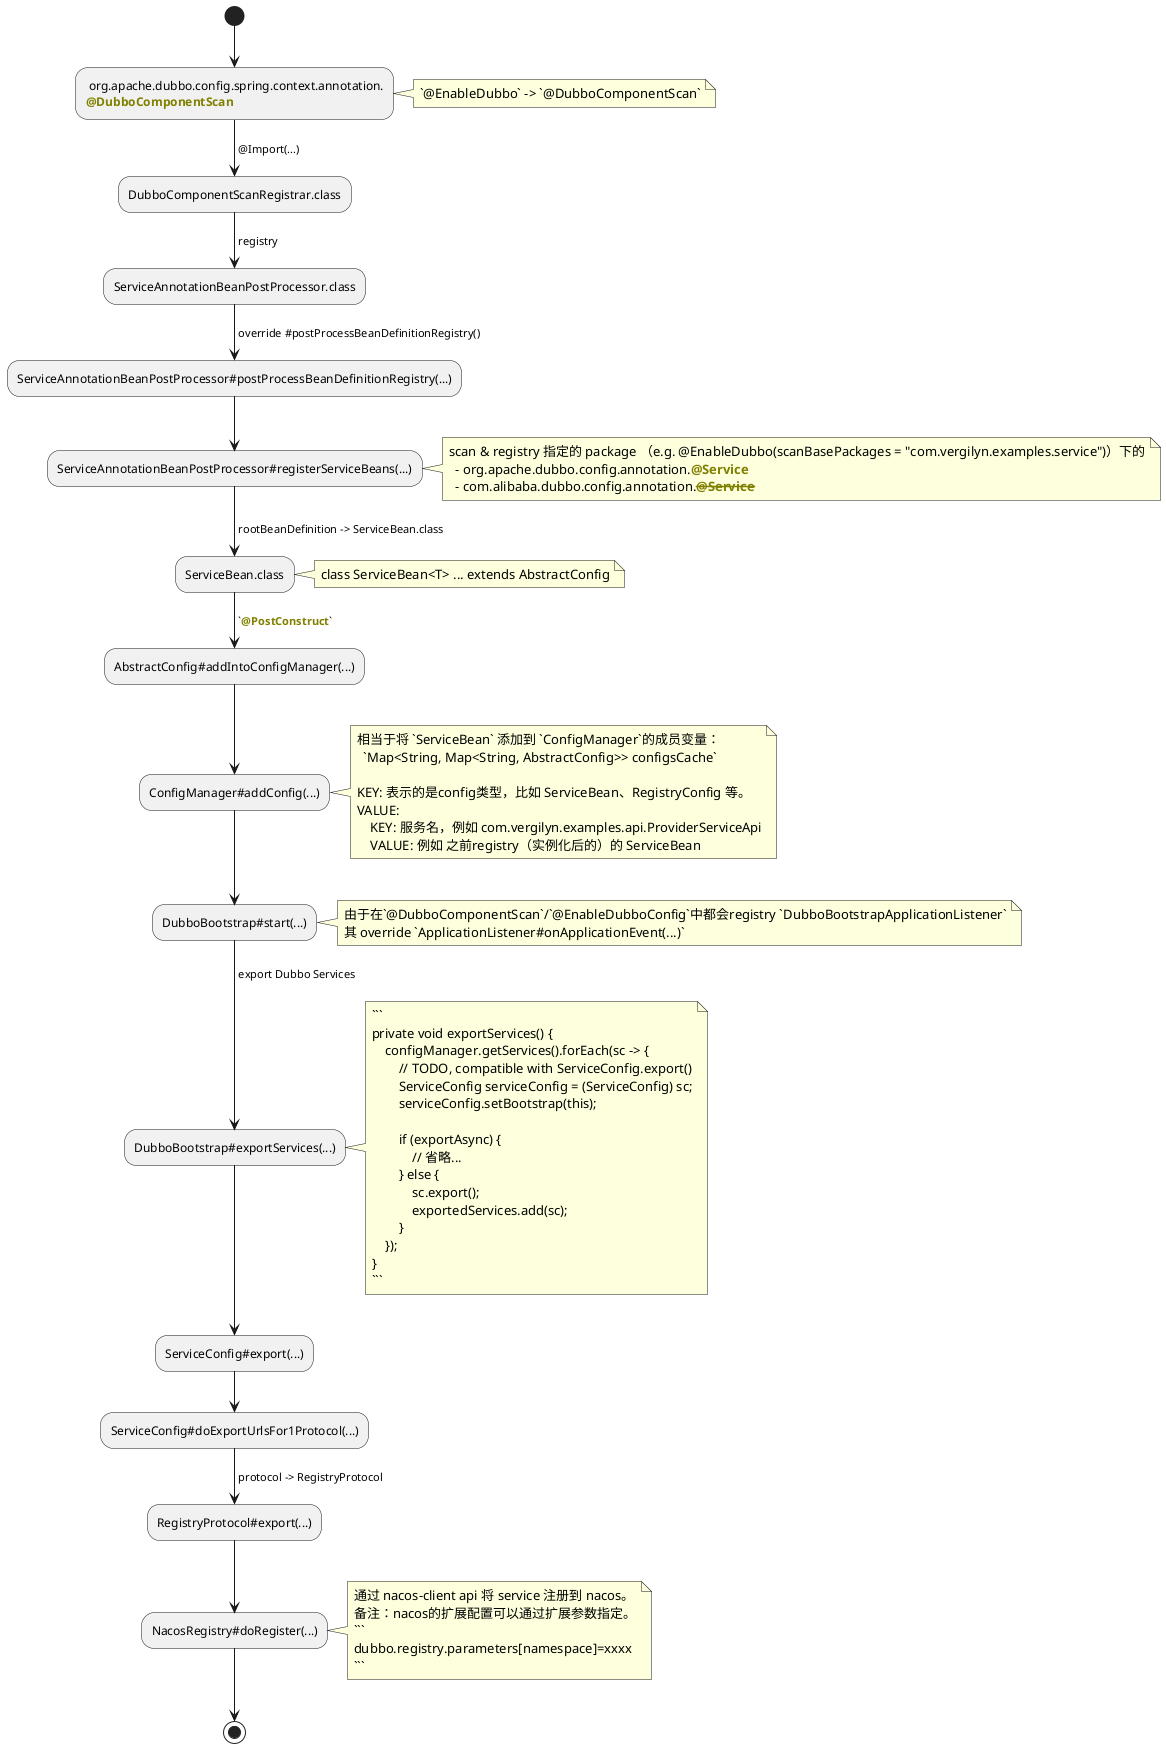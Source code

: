 @startuml
(*)  --> " org.apache.dubbo.config.spring.context.annotation.
  <color:808000>**@DubboComponentScan**</color>"
note right
`@EnableDubbo` -> `@DubboComponentScan`
end note

-->[ @Import(...)] "DubboComponentScanRegistrar.class"

-->[ registry] "ServiceAnnotationBeanPostProcessor.class"

-->[ override #postProcessBeanDefinitionRegistry()] "ServiceAnnotationBeanPostProcessor#postProcessBeanDefinitionRegistry(...)"

--> "ServiceAnnotationBeanPostProcessor#registerServiceBeans(...)"
note right
scan & registry 指定的 package （e.g. @EnableDubbo(scanBasePackages = "com.vergilyn.examples.service")）下的
  - org.apache.dubbo.config.annotation.<color:808000>**@Service**</color>
  - com.alibaba.dubbo.config.annotation.<color:808000>**--@Service--**</color>
end note

-->[ rootBeanDefinition -> ServiceBean.class] "ServiceBean.class"
note right
class ServiceBean<T> ... extends AbstractConfig
end note

-->[ `<color:808000>**@PostConstruct**</color>`] "AbstractConfig#addIntoConfigManager(...)"

--> "ConfigManager#addConfig(...)"
note right
相当于将 `ServiceBean` 添加到 `ConfigManager`的成员变量：
  `Map<String, Map<String, AbstractConfig>> configsCache`

KEY: 表示的是config类型，比如 ServiceBean、RegistryConfig 等。
VALUE:
    KEY: 服务名，例如 com.vergilyn.examples.api.ProviderServiceApi
    VALUE: 例如 之前registry（实例化后的）的 ServiceBean
end note

--> "DubboBootstrap#start(...)"
note right
由于在`@DubboComponentScan`/`@EnableDubboConfig`中都会registry `DubboBootstrapApplicationListener`
其 override `ApplicationListener#onApplicationEvent(...)`
end note

-->[ export Dubbo Services] "DubboBootstrap#exportServices(...)"
note right
```
private void exportServices() {
    configManager.getServices().forEach(sc -> {
        // TODO, compatible with ServiceConfig.export()
        ServiceConfig serviceConfig = (ServiceConfig) sc;
        serviceConfig.setBootstrap(this);

        if (exportAsync) {
            // 省略...
        } else {
            sc.export();
            exportedServices.add(sc);
        }
    });
}
```
end note

--> "ServiceConfig#export(...)"
--> "ServiceConfig#doExportUrlsFor1Protocol(...)"
-->[ protocol -> RegistryProtocol] "RegistryProtocol#export(...)"
--> "NacosRegistry#doRegister(...)"
note right
通过 nacos-client api 将 service 注册到 nacos。
备注：nacos的扩展配置可以通过扩展参数指定。
```
dubbo.registry.parameters[namespace]=xxxx
```
end note

-->(*)
@enduml